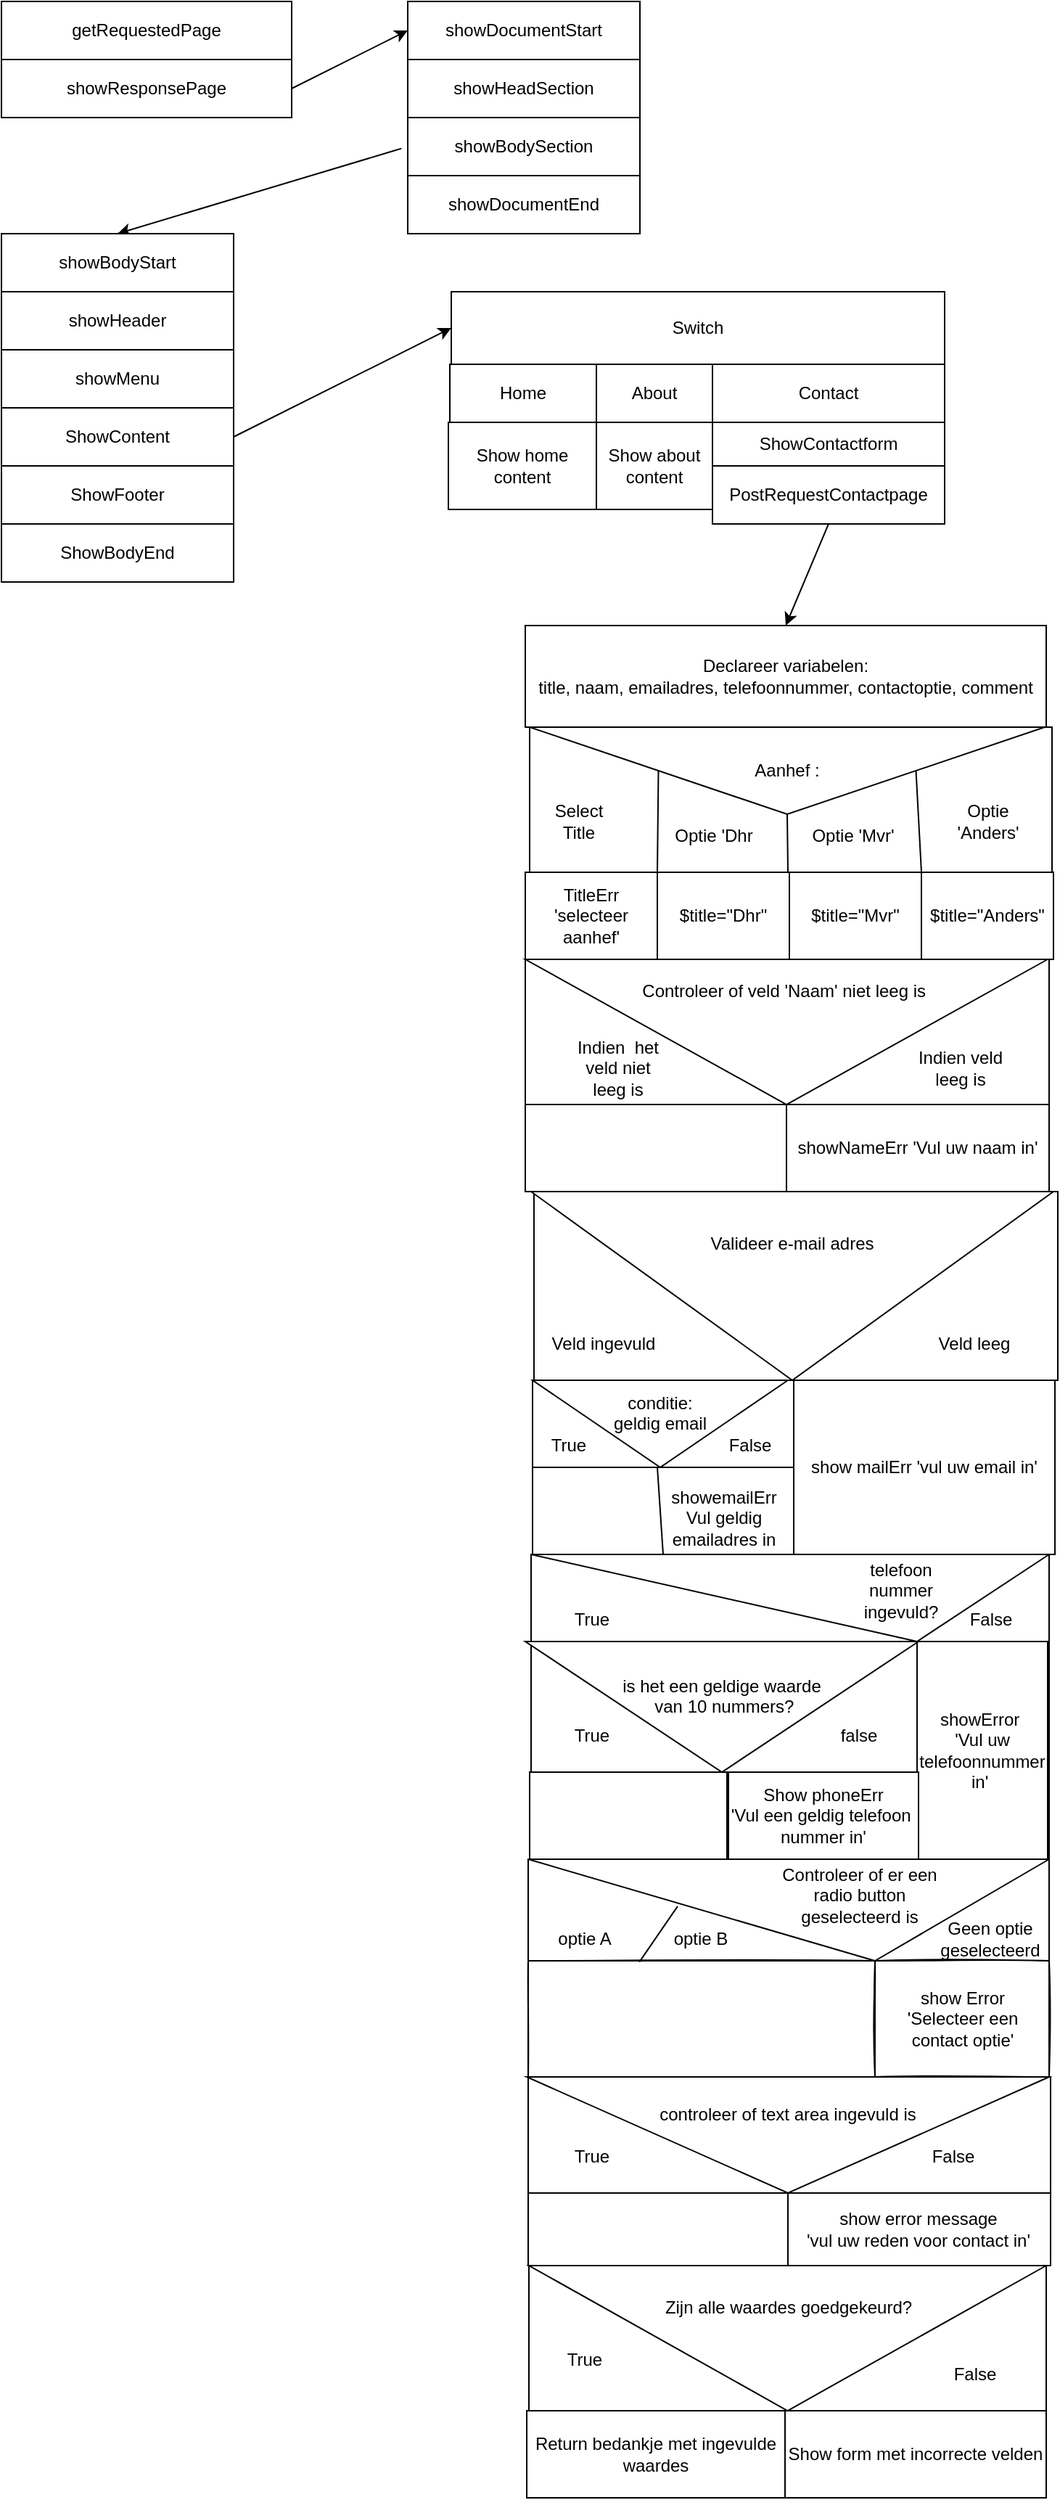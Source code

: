 <mxfile>
    <diagram id="DZi1uJbbmgiSh4G_eWgV" name="Page-1">
        <mxGraphModel dx="832" dy="576" grid="1" gridSize="10" guides="1" tooltips="1" connect="1" arrows="1" fold="1" page="1" pageScale="1" pageWidth="850" pageHeight="1100" math="0" shadow="0">
            <root>
                <mxCell id="0"/>
                <mxCell id="1" parent="0"/>
                <mxCell id="2" value="getRequestedPage" style="rounded=0;whiteSpace=wrap;html=1;strokeColor=#000000;" parent="1" vertex="1">
                    <mxGeometry x="40" y="40" width="200" height="40" as="geometry"/>
                </mxCell>
                <mxCell id="3" value="showResponsePage" style="rounded=0;whiteSpace=wrap;html=1;strokeColor=#000000;" parent="1" vertex="1">
                    <mxGeometry x="40" y="80" width="200" height="40" as="geometry"/>
                </mxCell>
                <mxCell id="4" value="" style="endArrow=classic;html=1;exitX=1;exitY=0.5;exitDx=0;exitDy=0;entryX=0;entryY=0.5;entryDx=0;entryDy=0;strokeColor=#000000;" parent="1" source="3" target="5" edge="1">
                    <mxGeometry width="50" height="50" relative="1" as="geometry">
                        <mxPoint x="360" y="320" as="sourcePoint"/>
                        <mxPoint x="360" y="60" as="targetPoint"/>
                    </mxGeometry>
                </mxCell>
                <mxCell id="5" value="showDocumentStart" style="rounded=0;whiteSpace=wrap;html=1;strokeColor=#000000;" parent="1" vertex="1">
                    <mxGeometry x="320" y="40" width="160" height="40" as="geometry"/>
                </mxCell>
                <mxCell id="6" value="showHeadSection" style="rounded=0;whiteSpace=wrap;html=1;strokeColor=#000000;" parent="1" vertex="1">
                    <mxGeometry x="320" y="80" width="160" height="40" as="geometry"/>
                </mxCell>
                <mxCell id="7" value="showBodySection" style="rounded=0;whiteSpace=wrap;html=1;strokeColor=#000000;" parent="1" vertex="1">
                    <mxGeometry x="320" y="120" width="160" height="40" as="geometry"/>
                </mxCell>
                <mxCell id="8" value="showDocumentEnd" style="rounded=0;whiteSpace=wrap;html=1;strokeColor=#000000;" parent="1" vertex="1">
                    <mxGeometry x="320" y="160" width="160" height="40" as="geometry"/>
                </mxCell>
                <mxCell id="9" value="" style="endArrow=classic;html=1;entryX=0.5;entryY=0;entryDx=0;entryDy=0;strokeColor=#000000;" parent="1" target="10" edge="1">
                    <mxGeometry width="50" height="50" relative="1" as="geometry">
                        <mxPoint x="120" y="200" as="sourcePoint"/>
                        <mxPoint x="410" y="270" as="targetPoint"/>
                        <Array as="points">
                            <mxPoint x="320" y="140"/>
                        </Array>
                    </mxGeometry>
                </mxCell>
                <mxCell id="10" value="showBodyStart" style="rounded=0;whiteSpace=wrap;html=1;strokeColor=#000000;" parent="1" vertex="1">
                    <mxGeometry x="40" y="200" width="160" height="40" as="geometry"/>
                </mxCell>
                <mxCell id="11" value="showHeader" style="rounded=0;whiteSpace=wrap;html=1;strokeColor=#000000;" parent="1" vertex="1">
                    <mxGeometry x="40" y="240" width="160" height="40" as="geometry"/>
                </mxCell>
                <mxCell id="12" value="showMenu" style="rounded=0;whiteSpace=wrap;html=1;strokeColor=#000000;" parent="1" vertex="1">
                    <mxGeometry x="40" y="280" width="160" height="40" as="geometry"/>
                </mxCell>
                <mxCell id="13" value="ShowContent" style="rounded=0;whiteSpace=wrap;html=1;strokeColor=#000000;" parent="1" vertex="1">
                    <mxGeometry x="40" y="320" width="160" height="40" as="geometry"/>
                </mxCell>
                <mxCell id="14" value="ShowFooter" style="rounded=0;whiteSpace=wrap;html=1;strokeColor=#000000;" parent="1" vertex="1">
                    <mxGeometry x="40" y="360" width="160" height="40" as="geometry"/>
                </mxCell>
                <mxCell id="15" value="ShowBodyEnd" style="rounded=0;whiteSpace=wrap;html=1;strokeColor=#000000;" parent="1" vertex="1">
                    <mxGeometry x="40" y="400" width="160" height="40" as="geometry"/>
                </mxCell>
                <mxCell id="16" value="" style="endArrow=classic;html=1;exitX=1;exitY=0.5;exitDx=0;exitDy=0;entryX=0;entryY=0.5;entryDx=0;entryDy=0;strokeColor=#000000;" parent="1" source="13" target="17" edge="1">
                    <mxGeometry width="50" height="50" relative="1" as="geometry">
                        <mxPoint x="360" y="320" as="sourcePoint"/>
                        <mxPoint x="410" y="270" as="targetPoint"/>
                    </mxGeometry>
                </mxCell>
                <mxCell id="17" value="Switch" style="rounded=0;whiteSpace=wrap;html=1;strokeColor=#000000;" parent="1" vertex="1">
                    <mxGeometry x="350" y="240" width="340" height="50" as="geometry"/>
                </mxCell>
                <mxCell id="34" value="ShowContactform" style="rounded=0;whiteSpace=wrap;html=1;strokeColor=#000000;" parent="1" vertex="1">
                    <mxGeometry x="530" y="330" width="160" height="30" as="geometry"/>
                </mxCell>
                <mxCell id="35" value="PostRequestContactpage" style="rounded=0;whiteSpace=wrap;html=1;strokeColor=#000000;" parent="1" vertex="1">
                    <mxGeometry x="530" y="360" width="160" height="40" as="geometry"/>
                </mxCell>
                <mxCell id="36" value="" style="endArrow=classic;html=1;exitX=0.5;exitY=1;exitDx=0;exitDy=0;entryX=0.5;entryY=0;entryDx=0;entryDy=0;strokeColor=#000000;" parent="1" source="35" target="206" edge="1">
                    <mxGeometry width="50" height="50" relative="1" as="geometry">
                        <mxPoint x="641.25" y="461" as="sourcePoint"/>
                        <mxPoint x="520" y="460" as="targetPoint"/>
                    </mxGeometry>
                </mxCell>
                <mxCell id="75" value="" style="html=1;labelBorderColor=default;align=center;verticalAlign=middle;whiteSpace=wrap;strokeColor=#000000;" parent="1" vertex="1">
                    <mxGeometry x="404" y="540" width="360" height="100" as="geometry"/>
                </mxCell>
                <mxCell id="77" value="Optie 'Dhr" style="text;strokeColor=#000000;align=center;fillColor=none;html=1;verticalAlign=middle;whiteSpace=wrap;rounded=0;labelBorderColor=none;opacity=0;" parent="1" vertex="1">
                    <mxGeometry x="501" y="600" width="60" height="30" as="geometry"/>
                </mxCell>
                <mxCell id="78" value="Optie 'Mvr'" style="text;strokeColor=#000000;align=center;fillColor=none;html=1;verticalAlign=middle;whiteSpace=wrap;rounded=0;labelBorderColor=none;opacity=0;" parent="1" vertex="1">
                    <mxGeometry x="597" y="600" width="60" height="30" as="geometry"/>
                </mxCell>
                <mxCell id="79" value="" style="edgeStyle=none;html=1;strokeColor=#000000;" parent="1" target="82" edge="1">
                    <mxGeometry relative="1" as="geometry">
                        <mxPoint x="581.312" y="700" as="sourcePoint"/>
                    </mxGeometry>
                </mxCell>
                <mxCell id="81" value="" style="rounded=0;whiteSpace=wrap;html=1;labelBorderColor=default;strokeColor=#000000;" parent="1" vertex="1">
                    <mxGeometry x="401" y="700" width="361" height="100" as="geometry"/>
                </mxCell>
                <mxCell id="82" value="&lt;font style=&quot;font-size: 12px;&quot;&gt;Controleer of veld&lt;/font&gt;&amp;nbsp;'Naam' niet leeg is&amp;nbsp;&lt;br&gt;" style="triangle;whiteSpace=wrap;html=1;labelBorderColor=none;strokeColor=#000000;direction=south;spacingTop=-57;" parent="1" vertex="1">
                    <mxGeometry x="401" y="700" width="360" height="100" as="geometry"/>
                </mxCell>
                <mxCell id="83" value="Indien&amp;nbsp; het veld niet leeg is" style="text;strokeColor=#000000;align=center;fillColor=none;html=1;verticalAlign=middle;whiteSpace=wrap;rounded=0;labelBorderColor=none;fontSize=12;opacity=0;" parent="1" vertex="1">
                    <mxGeometry x="429" y="757.5" width="72" height="35" as="geometry"/>
                </mxCell>
                <mxCell id="84" value="Indien veld leeg is" style="text;strokeColor=#000000;align=center;fillColor=none;html=1;verticalAlign=middle;whiteSpace=wrap;rounded=0;labelBorderColor=none;fontSize=12;opacity=0;" parent="1" vertex="1">
                    <mxGeometry x="661" y="750" width="80" height="50" as="geometry"/>
                </mxCell>
                <mxCell id="85" value="" style="rounded=0;whiteSpace=wrap;html=1;labelBorderColor=none;strokeColor=#000000;fontSize=12;" parent="1" vertex="1">
                    <mxGeometry x="401" y="800" width="181" height="60" as="geometry"/>
                </mxCell>
                <mxCell id="87" value="" style="rounded=0;whiteSpace=wrap;html=1;labelBorderColor=default;strokeColor=#000000;fontSize=12;" parent="1" vertex="1">
                    <mxGeometry x="407" y="860" width="361" height="130" as="geometry"/>
                </mxCell>
                <mxCell id="88" value="Valideer e-mail adres" style="triangle;whiteSpace=wrap;html=1;labelBorderColor=none;strokeColor=#000000;fontSize=12;direction=south;spacingTop=-59;" parent="1" vertex="1">
                    <mxGeometry x="405" y="860" width="360" height="130" as="geometry"/>
                </mxCell>
                <mxCell id="89" value="Veld ingevuld" style="text;strokeColor=#000000;align=center;fillColor=none;html=1;verticalAlign=middle;whiteSpace=wrap;rounded=0;labelBorderColor=none;fontSize=12;opacity=0;" parent="1" vertex="1">
                    <mxGeometry x="406" y="940" width="98" height="50" as="geometry"/>
                </mxCell>
                <mxCell id="90" value="Veld leeg" style="text;strokeColor=#000000;align=center;fillColor=none;html=1;verticalAlign=middle;whiteSpace=wrap;rounded=0;labelBorderColor=none;fontSize=12;opacity=0;" parent="1" vertex="1">
                    <mxGeometry x="654" y="940" width="113" height="50" as="geometry"/>
                </mxCell>
                <mxCell id="91" value="" style="rounded=0;whiteSpace=wrap;html=1;labelBorderColor=none;strokeColor=#000000;fontSize=12;" parent="1" vertex="1">
                    <mxGeometry x="406" y="990" width="180" height="120" as="geometry"/>
                </mxCell>
                <mxCell id="92" value="show mailErr 'vul uw email in'" style="rounded=0;whiteSpace=wrap;html=1;labelBorderColor=none;strokeColor=#000000;fontSize=12;" parent="1" vertex="1">
                    <mxGeometry x="586" y="990" width="180" height="120" as="geometry"/>
                </mxCell>
                <mxCell id="95" value="Bevat 10 getallen" style="text;strokeColor=#000000;align=center;fillColor=none;html=1;verticalAlign=middle;whiteSpace=wrap;rounded=0;labelBorderColor=none;fontSize=12;opacity=0;" parent="1" vertex="1">
                    <mxGeometry x="405" y="1290" width="60" height="30" as="geometry"/>
                </mxCell>
                <mxCell id="104" value="" style="rounded=0;whiteSpace=wrap;html=1;labelBorderColor=none;strokeColor=#000000;fontSize=12;" parent="1" vertex="1">
                    <mxGeometry x="403" y="1470" width="360" height="80" as="geometry"/>
                </mxCell>
                <mxCell id="105" value="" style="rounded=0;whiteSpace=wrap;html=1;labelBorderColor=none;strokeColor=#000000;fontSize=12;" parent="1" vertex="1">
                    <mxGeometry x="403" y="1550" width="360" height="50" as="geometry"/>
                </mxCell>
                <mxCell id="107" value="" style="rounded=0;whiteSpace=wrap;html=1;strokeColor=#000000;" parent="1" vertex="1">
                    <mxGeometry x="403" y="1550" width="179" height="50" as="geometry"/>
                </mxCell>
                <mxCell id="117" value="Aanhef :" style="triangle;whiteSpace=wrap;html=1;strokeColor=#000000;direction=south;" parent="1" vertex="1">
                    <mxGeometry x="404" y="540" width="355" height="60" as="geometry"/>
                </mxCell>
                <mxCell id="122" value="" style="endArrow=none;html=1;strokeColor=#000000;entryX=0.5;entryY=1;entryDx=0;entryDy=0;" parent="1" target="117" edge="1">
                    <mxGeometry width="50" height="50" relative="1" as="geometry">
                        <mxPoint x="492" y="640" as="sourcePoint"/>
                        <mxPoint x="622" y="670" as="targetPoint"/>
                    </mxGeometry>
                </mxCell>
                <mxCell id="123" value="" style="endArrow=none;html=1;strokeColor=#000000;entryX=1;entryY=0.5;entryDx=0;entryDy=0;" parent="1" target="117" edge="1">
                    <mxGeometry width="50" height="50" relative="1" as="geometry">
                        <mxPoint x="582" y="640" as="sourcePoint"/>
                        <mxPoint x="622" y="670" as="targetPoint"/>
                    </mxGeometry>
                </mxCell>
                <mxCell id="124" value="" style="endArrow=none;html=1;strokeColor=#000000;entryX=0.5;entryY=0;entryDx=0;entryDy=0;exitX=0.75;exitY=1;exitDx=0;exitDy=0;" parent="1" source="75" target="117" edge="1">
                    <mxGeometry width="50" height="50" relative="1" as="geometry">
                        <mxPoint x="572" y="720" as="sourcePoint"/>
                        <mxPoint x="622" y="670" as="targetPoint"/>
                    </mxGeometry>
                </mxCell>
                <mxCell id="125" value="TitleErr&lt;br&gt;'selecteer aanhef'" style="rounded=0;whiteSpace=wrap;html=1;strokeColor=#000000;" parent="1" vertex="1">
                    <mxGeometry x="401" y="640" width="91" height="60" as="geometry"/>
                </mxCell>
                <mxCell id="126" value="$title=&quot;Dhr&quot;" style="rounded=0;whiteSpace=wrap;html=1;strokeColor=#000000;" parent="1" vertex="1">
                    <mxGeometry x="492" y="640" width="91" height="60" as="geometry"/>
                </mxCell>
                <mxCell id="127" value="$title=&quot;Mvr&quot;" style="rounded=0;whiteSpace=wrap;html=1;strokeColor=#000000;" parent="1" vertex="1">
                    <mxGeometry x="583" y="640" width="91" height="60" as="geometry"/>
                </mxCell>
                <mxCell id="128" value="$title=&quot;Anders&quot;" style="rounded=0;whiteSpace=wrap;html=1;strokeColor=#000000;" parent="1" vertex="1">
                    <mxGeometry x="674" y="640" width="91" height="60" as="geometry"/>
                </mxCell>
                <mxCell id="129" value="Select&lt;br&gt;Title" style="text;strokeColor=#000000;align=center;fillColor=none;html=1;verticalAlign=middle;whiteSpace=wrap;rounded=0;opacity=0;" parent="1" vertex="1">
                    <mxGeometry x="408" y="590" width="60" height="30" as="geometry"/>
                </mxCell>
                <mxCell id="130" value="Optie&lt;br&gt;'Anders'" style="text;strokeColor=#000000;align=center;fillColor=none;html=1;verticalAlign=middle;whiteSpace=wrap;rounded=0;opacity=0;" parent="1" vertex="1">
                    <mxGeometry x="689.5" y="590" width="60" height="30" as="geometry"/>
                </mxCell>
                <mxCell id="131" value="showNameErr 'Vul uw naam in'" style="rounded=0;whiteSpace=wrap;html=1;strokeColor=#000000;" parent="1" vertex="1">
                    <mxGeometry x="581" y="800" width="181" height="60" as="geometry"/>
                </mxCell>
                <mxCell id="133" value="Home" style="rounded=0;whiteSpace=wrap;html=1;strokeColor=#000000;" parent="1" vertex="1">
                    <mxGeometry x="349" y="290" width="101" height="40" as="geometry"/>
                </mxCell>
                <mxCell id="134" value="About" style="rounded=0;whiteSpace=wrap;html=1;strokeColor=#000000;" parent="1" vertex="1">
                    <mxGeometry x="450" y="290" width="80" height="40" as="geometry"/>
                </mxCell>
                <mxCell id="135" value="Contact" style="rounded=0;whiteSpace=wrap;html=1;strokeColor=#000000;" parent="1" vertex="1">
                    <mxGeometry x="530" y="290" width="160" height="40" as="geometry"/>
                </mxCell>
                <mxCell id="139" value="conditie:&lt;br&gt;geldig email&lt;br&gt;&lt;br&gt;" style="triangle;whiteSpace=wrap;html=1;direction=south;strokeColor=#000000;" parent="1" vertex="1">
                    <mxGeometry x="406" y="990" width="176" height="60" as="geometry"/>
                </mxCell>
                <mxCell id="144" value="" style="endArrow=none;html=1;exitX=0;exitY=0.5;exitDx=0;exitDy=0;entryX=1;entryY=0.5;entryDx=0;entryDy=0;strokeColor=#000000;" parent="1" source="91" target="91" edge="1">
                    <mxGeometry width="50" height="50" relative="1" as="geometry">
                        <mxPoint x="572" y="1000" as="sourcePoint"/>
                        <mxPoint x="622" y="950" as="targetPoint"/>
                    </mxGeometry>
                </mxCell>
                <mxCell id="145" value="True" style="text;strokeColor=#000000;align=center;fillColor=none;html=1;verticalAlign=middle;whiteSpace=wrap;rounded=0;opacity=0;" parent="1" vertex="1">
                    <mxGeometry x="401" y="1020" width="60" height="30" as="geometry"/>
                </mxCell>
                <mxCell id="146" value="False" style="text;strokeColor=#000000;align=center;fillColor=none;html=1;verticalAlign=middle;whiteSpace=wrap;rounded=0;opacity=0;" parent="1" vertex="1">
                    <mxGeometry x="526" y="1020" width="60" height="30" as="geometry"/>
                </mxCell>
                <mxCell id="148" value="" style="endArrow=none;html=1;entryX=0.5;entryY=1;entryDx=0;entryDy=0;strokeColor=#000000;" parent="1" target="91" edge="1">
                    <mxGeometry width="50" height="50" relative="1" as="geometry">
                        <mxPoint x="492" y="1050" as="sourcePoint"/>
                        <mxPoint x="492" y="1090" as="targetPoint"/>
                    </mxGeometry>
                </mxCell>
                <mxCell id="150" value="showemailErr&lt;br&gt;Vul geldig emailadres in" style="text;strokeColor=#000000;align=center;fillColor=none;html=1;verticalAlign=middle;whiteSpace=wrap;rounded=0;opacity=0;" parent="1" vertex="1">
                    <mxGeometry x="507.5" y="1070" width="60" height="30" as="geometry"/>
                </mxCell>
                <mxCell id="151" value="" style="rounded=0;whiteSpace=wrap;html=1;strokeColor=#000000;" parent="1" vertex="1">
                    <mxGeometry x="405" y="1110" width="357" height="210" as="geometry"/>
                </mxCell>
                <mxCell id="155" value="showError&amp;nbsp;&lt;br&gt;'Vul uw telefoonnummer in'&amp;nbsp;" style="rounded=0;whiteSpace=wrap;html=1;strokeColor=#000000;" parent="1" vertex="1">
                    <mxGeometry x="671" y="1170" width="90" height="150" as="geometry"/>
                </mxCell>
                <mxCell id="156" value="True" style="text;strokeColor=#000000;align=center;fillColor=none;html=1;verticalAlign=middle;whiteSpace=wrap;rounded=0;opacity=0;" parent="1" vertex="1">
                    <mxGeometry x="416.5" y="1140" width="60" height="30" as="geometry"/>
                </mxCell>
                <mxCell id="157" value="False" style="text;strokeColor=#000000;align=center;fillColor=none;html=1;verticalAlign=middle;whiteSpace=wrap;rounded=0;opacity=0;" parent="1" vertex="1">
                    <mxGeometry x="692" y="1140" width="60" height="30" as="geometry"/>
                </mxCell>
                <mxCell id="158" value="" style="endArrow=none;html=1;exitX=0;exitY=0;exitDx=0;exitDy=0;entryX=0;entryY=0;entryDx=0;entryDy=0;strokeColor=#000000;" parent="1" source="151" target="155" edge="1">
                    <mxGeometry width="50" height="50" relative="1" as="geometry">
                        <mxPoint x="552" y="1370" as="sourcePoint"/>
                        <mxPoint x="602" y="1320" as="targetPoint"/>
                    </mxGeometry>
                </mxCell>
                <mxCell id="159" value="" style="endArrow=none;html=1;exitX=0;exitY=0;exitDx=0;exitDy=0;entryX=1;entryY=0;entryDx=0;entryDy=0;strokeColor=#000000;" parent="1" source="155" target="151" edge="1">
                    <mxGeometry width="50" height="50" relative="1" as="geometry">
                        <mxPoint x="552" y="1370" as="sourcePoint"/>
                        <mxPoint x="602" y="1320" as="targetPoint"/>
                    </mxGeometry>
                </mxCell>
                <mxCell id="160" value="telefoon nummer ingevuld?" style="text;strokeColor=#000000;align=center;fillColor=none;html=1;verticalAlign=middle;whiteSpace=wrap;rounded=0;opacity=0;" parent="1" vertex="1">
                    <mxGeometry x="629.5" y="1120" width="60" height="30" as="geometry"/>
                </mxCell>
                <mxCell id="163" value="is het een geldige waarde&lt;br&gt;&amp;nbsp;van 10 nummers?&lt;br&gt;&lt;br&gt;" style="triangle;whiteSpace=wrap;html=1;direction=south;strokeColor=#000000;" parent="1" vertex="1">
                    <mxGeometry x="401" y="1170" width="271" height="90" as="geometry"/>
                </mxCell>
                <mxCell id="167" value="false" style="text;strokeColor=#000000;align=center;fillColor=none;html=1;verticalAlign=middle;whiteSpace=wrap;rounded=0;opacity=0;" parent="1" vertex="1">
                    <mxGeometry x="601" y="1220" width="60" height="30" as="geometry"/>
                </mxCell>
                <mxCell id="168" value="True" style="text;strokeColor=#000000;align=center;fillColor=none;html=1;verticalAlign=middle;whiteSpace=wrap;rounded=0;opacity=0;" parent="1" vertex="1">
                    <mxGeometry x="416.5" y="1220" width="60" height="30" as="geometry"/>
                </mxCell>
                <mxCell id="170" value="" style="rounded=0;whiteSpace=wrap;html=1;strokeColor=#000000;" parent="1" vertex="1">
                    <mxGeometry x="404" y="1260" width="136" height="60" as="geometry"/>
                </mxCell>
                <mxCell id="181" value="Show phoneErr&lt;br&gt;'Vul een geldig telefoon&amp;nbsp;&lt;br&gt;nummer in'" style="rounded=0;whiteSpace=wrap;html=1;strokeColor=#000000;" parent="1" vertex="1">
                    <mxGeometry x="541" y="1260" width="131" height="60" as="geometry"/>
                </mxCell>
                <mxCell id="182" value="" style="rounded=0;whiteSpace=wrap;html=1;strokeColor=#000000;" parent="1" vertex="1">
                    <mxGeometry x="403" y="1320" width="359" height="150" as="geometry"/>
                </mxCell>
                <mxCell id="188" value="" style="rounded=0;whiteSpace=wrap;html=1;sketch=1;strokeColor=#000000;" parent="1" vertex="1">
                    <mxGeometry x="403" y="1390" width="239" height="80" as="geometry"/>
                </mxCell>
                <mxCell id="189" value="" style="rounded=0;whiteSpace=wrap;html=1;sketch=1;strokeColor=#000000;" parent="1" vertex="1">
                    <mxGeometry x="642" y="1390" width="120" height="80" as="geometry"/>
                </mxCell>
                <mxCell id="190" value="" style="endArrow=none;html=1;entryX=1;entryY=0;entryDx=0;entryDy=0;exitX=0;exitY=0;exitDx=0;exitDy=0;strokeColor=#000000;" parent="1" source="189" target="182" edge="1">
                    <mxGeometry width="50" height="50" relative="1" as="geometry">
                        <mxPoint x="652" y="1340" as="sourcePoint"/>
                        <mxPoint x="702" y="1290" as="targetPoint"/>
                    </mxGeometry>
                </mxCell>
                <mxCell id="191" value="" style="endArrow=none;html=1;exitX=0;exitY=0;exitDx=0;exitDy=0;entryX=0;entryY=0;entryDx=0;entryDy=0;strokeColor=#000000;" parent="1" source="182" target="189" edge="1">
                    <mxGeometry width="50" height="50" relative="1" as="geometry">
                        <mxPoint x="652" y="1340" as="sourcePoint"/>
                        <mxPoint x="702" y="1290" as="targetPoint"/>
                    </mxGeometry>
                </mxCell>
                <mxCell id="192" value="Controleer of er een radio button geselecteerd is" style="text;html=1;strokeColor=#000000;fillColor=none;align=center;verticalAlign=middle;whiteSpace=wrap;rounded=0;sketch=1;opacity=0;" parent="1" vertex="1">
                    <mxGeometry x="570.5" y="1330" width="121" height="30" as="geometry"/>
                </mxCell>
                <mxCell id="193" value="optie A" style="text;html=1;strokeColor=#000000;fillColor=none;align=center;verticalAlign=middle;whiteSpace=wrap;rounded=0;sketch=1;opacity=0;" parent="1" vertex="1">
                    <mxGeometry x="412" y="1360" width="60" height="30" as="geometry"/>
                </mxCell>
                <mxCell id="194" value="optie B" style="text;html=1;strokeColor=#000000;fillColor=none;align=center;verticalAlign=middle;whiteSpace=wrap;rounded=0;sketch=1;opacity=0;" parent="1" vertex="1">
                    <mxGeometry x="492" y="1360" width="60" height="30" as="geometry"/>
                </mxCell>
                <mxCell id="195" value="" style="endArrow=none;html=1;exitX=1.127;exitY=1.027;exitDx=0;exitDy=0;exitPerimeter=0;entryX=0.233;entryY=-0.253;entryDx=0;entryDy=0;entryPerimeter=0;strokeColor=#000000;" parent="1" source="193" target="194" edge="1">
                    <mxGeometry width="50" height="50" relative="1" as="geometry">
                        <mxPoint x="652" y="1310" as="sourcePoint"/>
                        <mxPoint x="492" y="1340" as="targetPoint"/>
                    </mxGeometry>
                </mxCell>
                <mxCell id="196" value="Geen optie geselecteerd" style="text;html=1;strokeColor=#000000;fillColor=none;align=center;verticalAlign=middle;whiteSpace=wrap;rounded=0;sketch=1;opacity=0;" parent="1" vertex="1">
                    <mxGeometry x="681" y="1360" width="81" height="30" as="geometry"/>
                </mxCell>
                <mxCell id="197" value="show Error&lt;br&gt;'Selecteer een &lt;br&gt;contact optie'" style="text;html=1;strokeColor=#000000;fillColor=none;align=center;verticalAlign=middle;whiteSpace=wrap;rounded=0;sketch=1;opacity=0;" parent="1" vertex="1">
                    <mxGeometry x="643" y="1415" width="119" height="30" as="geometry"/>
                </mxCell>
                <mxCell id="198" value="controleer of text area ingevuld is&lt;br&gt;&lt;br&gt;&lt;br&gt;" style="triangle;whiteSpace=wrap;html=1;direction=south;strokeColor=#000000;" parent="1" vertex="1">
                    <mxGeometry x="402" y="1470" width="360" height="80" as="geometry"/>
                </mxCell>
                <mxCell id="199" value="True" style="text;html=1;strokeColor=#000000;fillColor=none;align=center;verticalAlign=middle;whiteSpace=wrap;rounded=0;sketch=1;opacity=0;" parent="1" vertex="1">
                    <mxGeometry x="416.5" y="1510" width="60" height="30" as="geometry"/>
                </mxCell>
                <mxCell id="200" value="False" style="text;html=1;strokeColor=#000000;fillColor=none;align=center;verticalAlign=middle;whiteSpace=wrap;rounded=0;sketch=1;opacity=0;" parent="1" vertex="1">
                    <mxGeometry x="665.75" y="1510" width="60" height="30" as="geometry"/>
                </mxCell>
                <mxCell id="201" value="show error message&lt;br&gt;'vul uw reden voor contact in'" style="text;html=1;strokeColor=#000000;fillColor=none;align=center;verticalAlign=middle;whiteSpace=wrap;rounded=0;sketch=1;opacity=0;" parent="1" vertex="1">
                    <mxGeometry x="586.5" y="1560" width="170" height="30" as="geometry"/>
                </mxCell>
                <mxCell id="206" value="Declareer variabelen:&lt;br&gt;title, naam, emailadres, telefoonnummer, contactoptie, comment" style="rounded=0;whiteSpace=wrap;html=1;strokeColor=#000000;" parent="1" vertex="1">
                    <mxGeometry x="401" y="470" width="359" height="70" as="geometry"/>
                </mxCell>
                <mxCell id="207" value="" style="rounded=0;whiteSpace=wrap;html=1;strokeColor=#000000;" parent="1" vertex="1">
                    <mxGeometry x="403.5" y="1600" width="356.5" height="100" as="geometry"/>
                </mxCell>
                <mxCell id="209" value="Zijn alle waardes goedgekeurd?&lt;br&gt;&lt;br&gt;&lt;br&gt;&lt;br&gt;" style="triangle;whiteSpace=wrap;html=1;direction=south;strokeColor=#000000;" parent="1" vertex="1">
                    <mxGeometry x="403.5" y="1600" width="356.5" height="100" as="geometry"/>
                </mxCell>
                <mxCell id="210" value="True" style="text;strokeColor=#000000;align=center;fillColor=none;html=1;verticalAlign=middle;whiteSpace=wrap;rounded=0;opacity=0;" parent="1" vertex="1">
                    <mxGeometry x="412" y="1650" width="60" height="30" as="geometry"/>
                </mxCell>
                <mxCell id="211" value="False" style="text;strokeColor=#000000;align=center;fillColor=none;html=1;verticalAlign=middle;whiteSpace=wrap;rounded=0;opacity=0;" parent="1" vertex="1">
                    <mxGeometry x="680.5" y="1660" width="60" height="30" as="geometry"/>
                </mxCell>
                <mxCell id="212" value="Return bedankje met ingevulde waardes&lt;br&gt;" style="rounded=0;whiteSpace=wrap;html=1;strokeColor=#000000;" parent="1" vertex="1">
                    <mxGeometry x="402" y="1700" width="178" height="60" as="geometry"/>
                </mxCell>
                <mxCell id="213" value="Show form met incorrecte velden" style="rounded=0;whiteSpace=wrap;html=1;strokeColor=#000000;" parent="1" vertex="1">
                    <mxGeometry x="580" y="1700" width="180" height="60" as="geometry"/>
                </mxCell>
                <mxCell id="214" value="Show home content" style="rounded=0;whiteSpace=wrap;html=1;strokeColor=#000000;" parent="1" vertex="1">
                    <mxGeometry x="348" y="330" width="102" height="60" as="geometry"/>
                </mxCell>
                <mxCell id="215" value="Show about content" style="rounded=0;whiteSpace=wrap;html=1;strokeColor=#000000;" parent="1" vertex="1">
                    <mxGeometry x="450" y="330" width="80" height="60" as="geometry"/>
                </mxCell>
            </root>
        </mxGraphModel>
    </diagram>
</mxfile>